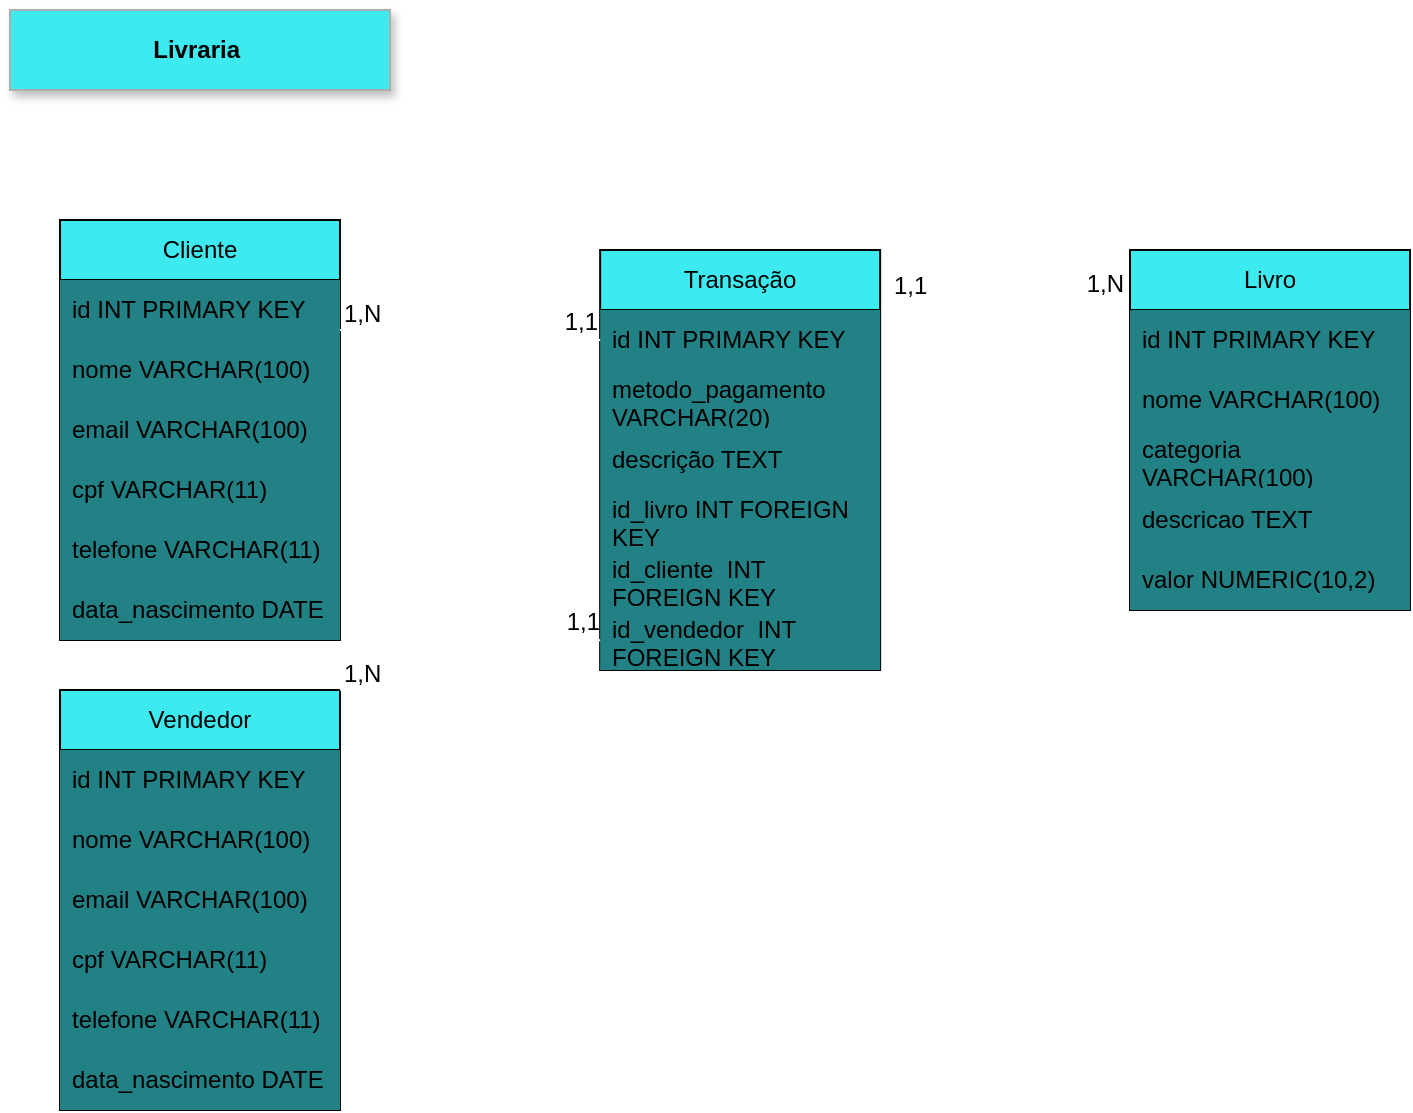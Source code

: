 <mxfile>
    <diagram id="eCo5eoXyhu_P7m1OTjGP" name="Page-1">
        <mxGraphModel dx="719" dy="443" grid="1" gridSize="10" guides="1" tooltips="1" connect="1" arrows="1" fold="1" page="1" pageScale="1" pageWidth="850" pageHeight="1100" math="0" shadow="0">
            <root>
                <mxCell id="0"/>
                <mxCell id="1" parent="0"/>
                <mxCell id="9" value="Livro" style="swimlane;fontStyle=0;childLayout=stackLayout;horizontal=1;startSize=30;horizontalStack=0;resizeParent=1;resizeParentMax=0;resizeLast=0;collapsible=1;marginBottom=0;whiteSpace=wrap;html=1;fillColor=#3CEAF0;" parent="1" vertex="1">
                    <mxGeometry x="600" y="380" width="140" height="180" as="geometry"/>
                </mxCell>
                <mxCell id="10" value="id INT PRIMARY KEY" style="text;strokeColor=none;fillColor=#218185;align=left;verticalAlign=middle;spacingLeft=4;spacingRight=4;overflow=hidden;points=[[0,0.5],[1,0.5]];portConstraint=eastwest;rotatable=0;whiteSpace=wrap;html=1;" parent="9" vertex="1">
                    <mxGeometry y="30" width="140" height="30" as="geometry"/>
                </mxCell>
                <mxCell id="36" value="nome VARCHAR(100)" style="text;strokeColor=none;fillColor=#218185;align=left;verticalAlign=middle;spacingLeft=4;spacingRight=4;overflow=hidden;points=[[0,0.5],[1,0.5]];portConstraint=eastwest;rotatable=0;whiteSpace=wrap;html=1;" parent="9" vertex="1">
                    <mxGeometry y="60" width="140" height="30" as="geometry"/>
                </mxCell>
                <mxCell id="75" value="categoria VARCHAR(100)" style="text;strokeColor=none;fillColor=#218185;align=left;verticalAlign=middle;spacingLeft=4;spacingRight=4;overflow=hidden;points=[[0,0.5],[1,0.5]];portConstraint=eastwest;rotatable=0;whiteSpace=wrap;html=1;" parent="9" vertex="1">
                    <mxGeometry y="90" width="140" height="30" as="geometry"/>
                </mxCell>
                <mxCell id="11" value="descricao TEXT" style="text;strokeColor=none;fillColor=#218185;align=left;verticalAlign=middle;spacingLeft=4;spacingRight=4;overflow=hidden;points=[[0,0.5],[1,0.5]];portConstraint=eastwest;rotatable=0;whiteSpace=wrap;html=1;" parent="9" vertex="1">
                    <mxGeometry y="120" width="140" height="30" as="geometry"/>
                </mxCell>
                <mxCell id="12" value="valor NUMERIC(10,2)" style="text;strokeColor=none;fillColor=#218185;align=left;verticalAlign=middle;spacingLeft=4;spacingRight=4;overflow=hidden;points=[[0,0.5],[1,0.5]];portConstraint=eastwest;rotatable=0;whiteSpace=wrap;html=1;" parent="9" vertex="1">
                    <mxGeometry y="150" width="140" height="30" as="geometry"/>
                </mxCell>
                <mxCell id="15" value="Vendedor" style="swimlane;fontStyle=0;childLayout=stackLayout;horizontal=1;startSize=30;horizontalStack=0;resizeParent=1;resizeParentMax=0;resizeLast=0;collapsible=1;marginBottom=0;whiteSpace=wrap;html=1;fillColor=#3CEAF0;" parent="1" vertex="1">
                    <mxGeometry x="65" y="600" width="140" height="210" as="geometry"/>
                </mxCell>
                <mxCell id="16" value="id INT PRIMARY KEY" style="text;strokeColor=none;fillColor=#218185;align=left;verticalAlign=middle;spacingLeft=4;spacingRight=4;overflow=hidden;points=[[0,0.5],[1,0.5]];portConstraint=eastwest;rotatable=0;whiteSpace=wrap;html=1;" parent="15" vertex="1">
                    <mxGeometry y="30" width="140" height="30" as="geometry"/>
                </mxCell>
                <mxCell id="35" value="nome VARCHAR(100)" style="text;strokeColor=none;fillColor=#218185;align=left;verticalAlign=middle;spacingLeft=4;spacingRight=4;overflow=hidden;points=[[0,0.5],[1,0.5]];portConstraint=eastwest;rotatable=0;whiteSpace=wrap;html=1;" parent="15" vertex="1">
                    <mxGeometry y="60" width="140" height="30" as="geometry"/>
                </mxCell>
                <mxCell id="17" value="email VARCHAR(100)" style="text;strokeColor=none;fillColor=#218185;align=left;verticalAlign=middle;spacingLeft=4;spacingRight=4;overflow=hidden;points=[[0,0.5],[1,0.5]];portConstraint=eastwest;rotatable=0;whiteSpace=wrap;html=1;" parent="15" vertex="1">
                    <mxGeometry y="90" width="140" height="30" as="geometry"/>
                </mxCell>
                <mxCell id="18" value="cpf VARCHAR(11)" style="text;strokeColor=none;fillColor=#218185;align=left;verticalAlign=middle;spacingLeft=4;spacingRight=4;overflow=hidden;points=[[0,0.5],[1,0.5]];portConstraint=eastwest;rotatable=0;whiteSpace=wrap;html=1;" parent="15" vertex="1">
                    <mxGeometry y="120" width="140" height="30" as="geometry"/>
                </mxCell>
                <mxCell id="19" value="telefone VARCHAR(11)" style="text;strokeColor=none;fillColor=#218185;align=left;verticalAlign=middle;spacingLeft=4;spacingRight=4;overflow=hidden;points=[[0,0.5],[1,0.5]];portConstraint=eastwest;rotatable=0;whiteSpace=wrap;html=1;" parent="15" vertex="1">
                    <mxGeometry y="150" width="140" height="30" as="geometry"/>
                </mxCell>
                <mxCell id="20" value="data_nascimento DATE" style="text;strokeColor=none;fillColor=#218185;align=left;verticalAlign=middle;spacingLeft=4;spacingRight=4;overflow=hidden;points=[[0,0.5],[1,0.5]];portConstraint=eastwest;rotatable=0;whiteSpace=wrap;html=1;" parent="15" vertex="1">
                    <mxGeometry y="180" width="140" height="30" as="geometry"/>
                </mxCell>
                <mxCell id="53" value="&lt;b&gt;Livraria&amp;nbsp;&lt;/b&gt;" style="text;strokeColor=#ACADAD;align=center;fillColor=#3CEAF0;html=1;verticalAlign=middle;whiteSpace=wrap;rounded=0;shadow=1;" parent="1" vertex="1">
                    <mxGeometry x="40" y="260" width="190" height="40" as="geometry"/>
                </mxCell>
                <mxCell id="68" value="Transação" style="swimlane;fontStyle=0;childLayout=stackLayout;horizontal=1;startSize=30;horizontalStack=0;resizeParent=1;resizeParentMax=0;resizeLast=0;collapsible=1;marginBottom=0;whiteSpace=wrap;html=1;fillColor=#3CEAF0;" parent="1" vertex="1">
                    <mxGeometry x="335.07" y="380" width="140" height="210" as="geometry"/>
                </mxCell>
                <mxCell id="69" value="id INT PRIMARY KEY" style="text;strokeColor=none;fillColor=#218185;align=left;verticalAlign=middle;spacingLeft=4;spacingRight=4;overflow=hidden;points=[[0,0.5],[1,0.5]];portConstraint=eastwest;rotatable=0;whiteSpace=wrap;html=1;" parent="68" vertex="1">
                    <mxGeometry y="30" width="140" height="30" as="geometry"/>
                </mxCell>
                <mxCell id="70" value="metodo_pagamento VARCHAR(20)" style="text;strokeColor=none;fillColor=#218185;align=left;verticalAlign=middle;spacingLeft=4;spacingRight=4;overflow=hidden;points=[[0,0.5],[1,0.5]];portConstraint=eastwest;rotatable=0;whiteSpace=wrap;html=1;" parent="68" vertex="1">
                    <mxGeometry y="60" width="140" height="30" as="geometry"/>
                </mxCell>
                <mxCell id="71" value="descrição TEXT" style="text;strokeColor=none;fillColor=#218185;align=left;verticalAlign=middle;spacingLeft=4;spacingRight=4;overflow=hidden;points=[[0,0.5],[1,0.5]];portConstraint=eastwest;rotatable=0;whiteSpace=wrap;html=1;" parent="68" vertex="1">
                    <mxGeometry y="90" width="140" height="30" as="geometry"/>
                </mxCell>
                <mxCell id="72" value="id_livro INT FOREIGN KEY" style="text;strokeColor=none;fillColor=#218185;align=left;verticalAlign=middle;spacingLeft=4;spacingRight=4;overflow=hidden;points=[[0,0.5],[1,0.5]];portConstraint=eastwest;rotatable=0;whiteSpace=wrap;html=1;" parent="68" vertex="1">
                    <mxGeometry y="120" width="140" height="30" as="geometry"/>
                </mxCell>
                <mxCell id="73" value="id_cliente&amp;nbsp; INT FOREIGN KEY" style="text;strokeColor=none;fillColor=#218185;align=left;verticalAlign=middle;spacingLeft=4;spacingRight=4;overflow=hidden;points=[[0,0.5],[1,0.5]];portConstraint=eastwest;rotatable=0;whiteSpace=wrap;html=1;" parent="68" vertex="1">
                    <mxGeometry y="150" width="140" height="30" as="geometry"/>
                </mxCell>
                <mxCell id="74" value="id_vendedor&amp;nbsp; INT FOREIGN KEY" style="text;strokeColor=none;fillColor=#218185;align=left;verticalAlign=middle;spacingLeft=4;spacingRight=4;overflow=hidden;points=[[0,0.5],[1,0.5]];portConstraint=eastwest;rotatable=0;whiteSpace=wrap;html=1;" parent="68" vertex="1">
                    <mxGeometry y="180" width="140" height="30" as="geometry"/>
                </mxCell>
                <mxCell id="77" value="Cliente" style="swimlane;fontStyle=0;childLayout=stackLayout;horizontal=1;startSize=30;horizontalStack=0;resizeParent=1;resizeParentMax=0;resizeLast=0;collapsible=1;marginBottom=0;whiteSpace=wrap;html=1;fillColor=#3CEAF0;" parent="1" vertex="1">
                    <mxGeometry x="65" y="365" width="140" height="210" as="geometry"/>
                </mxCell>
                <mxCell id="78" value="id INT PRIMARY KEY" style="text;strokeColor=none;fillColor=#218185;align=left;verticalAlign=middle;spacingLeft=4;spacingRight=4;overflow=hidden;points=[[0,0.5],[1,0.5]];portConstraint=eastwest;rotatable=0;whiteSpace=wrap;html=1;" parent="77" vertex="1">
                    <mxGeometry y="30" width="140" height="30" as="geometry"/>
                </mxCell>
                <mxCell id="79" value="nome VARCHAR(100)" style="text;strokeColor=none;fillColor=#218185;align=left;verticalAlign=middle;spacingLeft=4;spacingRight=4;overflow=hidden;points=[[0,0.5],[1,0.5]];portConstraint=eastwest;rotatable=0;whiteSpace=wrap;html=1;" parent="77" vertex="1">
                    <mxGeometry y="60" width="140" height="30" as="geometry"/>
                </mxCell>
                <mxCell id="80" value="email VARCHAR(100)" style="text;strokeColor=none;fillColor=#218185;align=left;verticalAlign=middle;spacingLeft=4;spacingRight=4;overflow=hidden;points=[[0,0.5],[1,0.5]];portConstraint=eastwest;rotatable=0;whiteSpace=wrap;html=1;" parent="77" vertex="1">
                    <mxGeometry y="90" width="140" height="30" as="geometry"/>
                </mxCell>
                <mxCell id="81" value="cpf VARCHAR(11)" style="text;strokeColor=none;fillColor=#218185;align=left;verticalAlign=middle;spacingLeft=4;spacingRight=4;overflow=hidden;points=[[0,0.5],[1,0.5]];portConstraint=eastwest;rotatable=0;whiteSpace=wrap;html=1;" parent="77" vertex="1">
                    <mxGeometry y="120" width="140" height="30" as="geometry"/>
                </mxCell>
                <mxCell id="82" value="telefone VARCHAR(11)" style="text;strokeColor=none;fillColor=#218185;align=left;verticalAlign=middle;spacingLeft=4;spacingRight=4;overflow=hidden;points=[[0,0.5],[1,0.5]];portConstraint=eastwest;rotatable=0;whiteSpace=wrap;html=1;" parent="77" vertex="1">
                    <mxGeometry y="150" width="140" height="30" as="geometry"/>
                </mxCell>
                <mxCell id="83" value="data_nascimento DATE" style="text;strokeColor=none;fillColor=#218185;align=left;verticalAlign=middle;spacingLeft=4;spacingRight=4;overflow=hidden;points=[[0,0.5],[1,0.5]];portConstraint=eastwest;rotatable=0;whiteSpace=wrap;html=1;" parent="77" vertex="1">
                    <mxGeometry y="180" width="140" height="30" as="geometry"/>
                </mxCell>
                <mxCell id="88" value="" style="endArrow=none;html=1;rounded=0;strokeColor=#FFFFFF;entryX=0;entryY=0.5;entryDx=0;entryDy=0;fillColor=none;" edge="1" parent="1" target="69">
                    <mxGeometry relative="1" as="geometry">
                        <mxPoint x="205" y="420" as="sourcePoint"/>
                        <mxPoint x="330" y="420" as="targetPoint"/>
                    </mxGeometry>
                </mxCell>
                <mxCell id="89" value="1,N" style="resizable=0;html=1;align=left;verticalAlign=bottom;strokeColor=#FFFFFF;fillColor=none;" connectable="0" vertex="1" parent="88">
                    <mxGeometry x="-1" relative="1" as="geometry"/>
                </mxCell>
                <mxCell id="90" value="1,1" style="resizable=0;html=1;align=right;verticalAlign=bottom;strokeColor=#FFFFFF;fillColor=none;" connectable="0" vertex="1" parent="88">
                    <mxGeometry x="1" relative="1" as="geometry"/>
                </mxCell>
                <mxCell id="91" value="" style="endArrow=none;html=1;rounded=0;strokeColor=#FFFFFF;exitX=1;exitY=0;exitDx=0;exitDy=0;entryX=0;entryY=0.5;entryDx=0;entryDy=0;fillColor=none;" edge="1" parent="1" source="15" target="74">
                    <mxGeometry relative="1" as="geometry">
                        <mxPoint x="205" y="555" as="sourcePoint"/>
                        <mxPoint x="330" y="580" as="targetPoint"/>
                    </mxGeometry>
                </mxCell>
                <mxCell id="92" value="1,N" style="resizable=0;html=1;align=left;verticalAlign=bottom;strokeColor=#FFFFFF;fillColor=none;" connectable="0" vertex="1" parent="91">
                    <mxGeometry x="-1" relative="1" as="geometry"/>
                </mxCell>
                <mxCell id="93" value="1,1" style="resizable=0;html=1;align=right;verticalAlign=bottom;strokeColor=#FFFFFF;fillColor=none;" connectable="0" vertex="1" parent="91">
                    <mxGeometry x="1" relative="1" as="geometry"/>
                </mxCell>
                <mxCell id="94" value="" style="endArrow=none;html=1;rounded=0;strokeColor=#FFFFFF;entryX=-0.014;entryY=0.144;entryDx=0;entryDy=0;entryPerimeter=0;fillColor=none;" edge="1" parent="1" target="9">
                    <mxGeometry relative="1" as="geometry">
                        <mxPoint x="480" y="406" as="sourcePoint"/>
                        <mxPoint x="605.14" y="455" as="targetPoint"/>
                    </mxGeometry>
                </mxCell>
                <mxCell id="95" value="1,1" style="resizable=0;html=1;align=left;verticalAlign=bottom;strokeColor=#FFFFFF;fillColor=none;" connectable="0" vertex="1" parent="94">
                    <mxGeometry x="-1" relative="1" as="geometry"/>
                </mxCell>
                <mxCell id="96" value="1,N" style="resizable=0;html=1;align=right;verticalAlign=bottom;strokeColor=#FFFFFF;fillColor=none;" connectable="0" vertex="1" parent="94">
                    <mxGeometry x="1" relative="1" as="geometry"/>
                </mxCell>
            </root>
        </mxGraphModel>
    </diagram>
</mxfile>